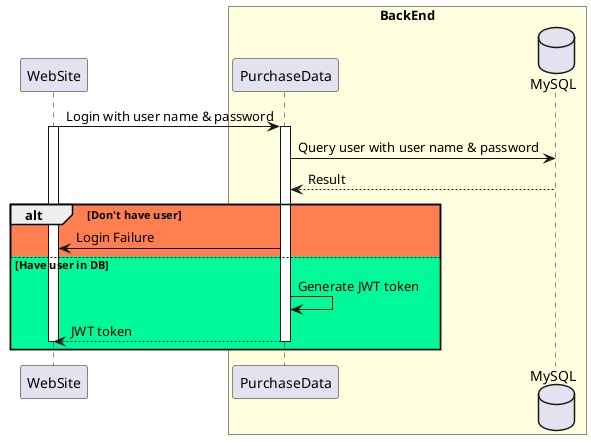 @startuml

participant WebSite

box "BackEnd" #LightYellow
participant PurchaseData
database MySQL
end box

WebSite -> PurchaseData : Login with user name & password
activate WebSite
activate PurchaseData
PurchaseData -> MySQL: Query user with user name & password
MySQL --> PurchaseData: Result

alt #Coral Don't have user

  PurchaseData -> WebSite: Login Failure

else #MediumSpringGreen Have user in DB

  PurchaseData -> PurchaseData: Generate JWT token
  PurchaseData --> WebSite: JWT token
  deactivate PurchaseData
  deactivate WebSite
end


@enduml
